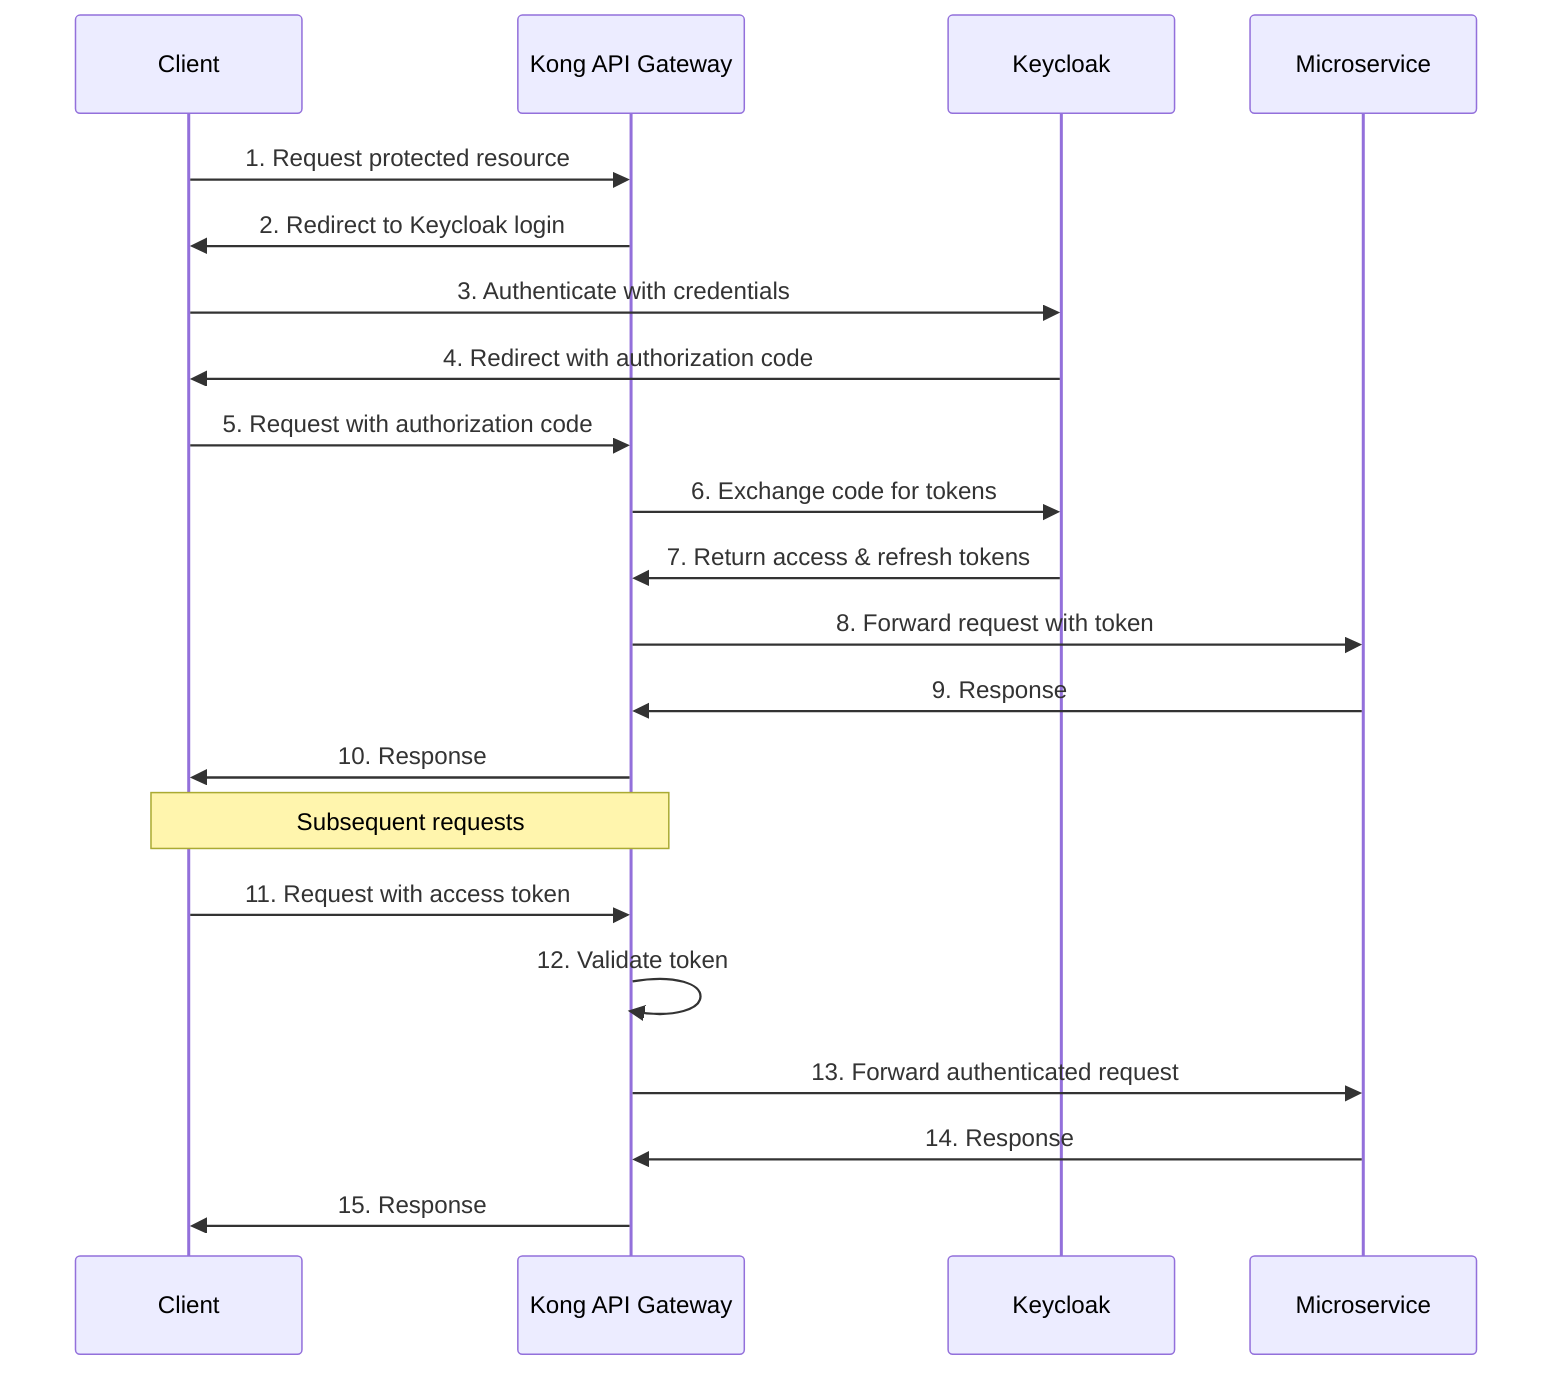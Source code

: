 sequenceDiagram
    participant Client
    participant Kong as Kong API Gateway
    participant Keycloak
    participant Microservice
    
    Client->>Kong: 1. Request protected resource
    Kong->>Client: 2. Redirect to Keycloak login
    Client->>Keycloak: 3. Authenticate with credentials
    Keycloak->>Client: 4. Redirect with authorization code
    Client->>Kong: 5. Request with authorization code
    Kong->>Keycloak: 6. Exchange code for tokens
    Keycloak->>Kong: 7. Return access & refresh tokens
    Kong->>Microservice: 8. Forward request with token
    Microservice->>Kong: 9. Response
    Kong->>Client: 10. Response
    
    Note over Client,Kong: Subsequent requests
    Client->>Kong: 11. Request with access token
    Kong->>Kong: 12. Validate token
    Kong->>Microservice: 13. Forward authenticated request
    Microservice->>Kong: 14. Response
    Kong->>Client: 15. Response